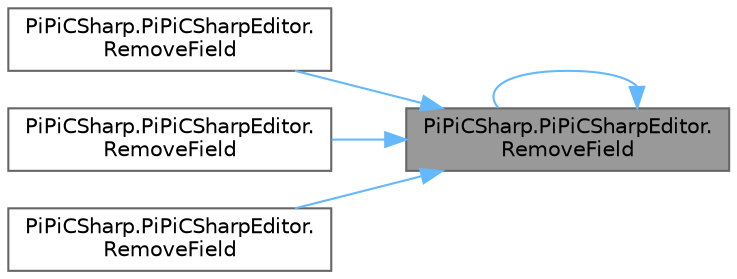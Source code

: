 digraph "PiPiCSharp.PiPiCSharpEditor.RemoveField"
{
 // LATEX_PDF_SIZE
  bgcolor="transparent";
  edge [fontname=Helvetica,fontsize=10,labelfontname=Helvetica,labelfontsize=10];
  node [fontname=Helvetica,fontsize=10,shape=box,height=0.2,width=0.4];
  rankdir="RL";
  Node1 [id="Node000001",label="PiPiCSharp.PiPiCSharpEditor.\lRemoveField",height=0.2,width=0.4,color="gray40", fillcolor="grey60", style="filled", fontcolor="black",tooltip="Remove field."];
  Node1 -> Node2 [id="edge1_Node000001_Node000002",dir="back",color="steelblue1",style="solid",tooltip=" "];
  Node2 [id="Node000002",label="PiPiCSharp.PiPiCSharpEditor.\lRemoveField",height=0.2,width=0.4,color="grey40", fillcolor="white", style="filled",URL="$class_pi_pi_c_sharp_1_1_pi_pi_c_sharp_editor.html#a35e7c1c9c31c33440e5c6c40b3f6bd27",tooltip="Remove field."];
  Node1 -> Node3 [id="edge2_Node000001_Node000003",dir="back",color="steelblue1",style="solid",tooltip=" "];
  Node3 [id="Node000003",label="PiPiCSharp.PiPiCSharpEditor.\lRemoveField",height=0.2,width=0.4,color="grey40", fillcolor="white", style="filled",URL="$class_pi_pi_c_sharp_1_1_pi_pi_c_sharp_editor.html#a9fdab3fd811a3a4453f7beb303f5009e",tooltip="Remove field."];
  Node1 -> Node4 [id="edge3_Node000001_Node000004",dir="back",color="steelblue1",style="solid",tooltip=" "];
  Node4 [id="Node000004",label="PiPiCSharp.PiPiCSharpEditor.\lRemoveField",height=0.2,width=0.4,color="grey40", fillcolor="white", style="filled",URL="$class_pi_pi_c_sharp_1_1_pi_pi_c_sharp_editor.html#a64a24b1e4483e14759fcaa15c5849306",tooltip="Remove field."];
  Node1 -> Node1 [id="edge4_Node000001_Node000001",dir="back",color="steelblue1",style="solid",tooltip=" "];
}
